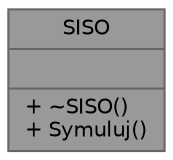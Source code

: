 digraph "SISO"
{
 // LATEX_PDF_SIZE
  bgcolor="transparent";
  edge [fontname=Helvetica,fontsize=10,labelfontname=Helvetica,labelfontsize=10];
  node [fontname=Helvetica,fontsize=10,shape=box,height=0.2,width=0.4];
  Node1 [shape=record,label="{SISO\n||+ ~SISO()\l+ Symuluj()\l}",height=0.2,width=0.4,color="gray40", fillcolor="grey60", style="filled", fontcolor="black",tooltip=" "];
}

